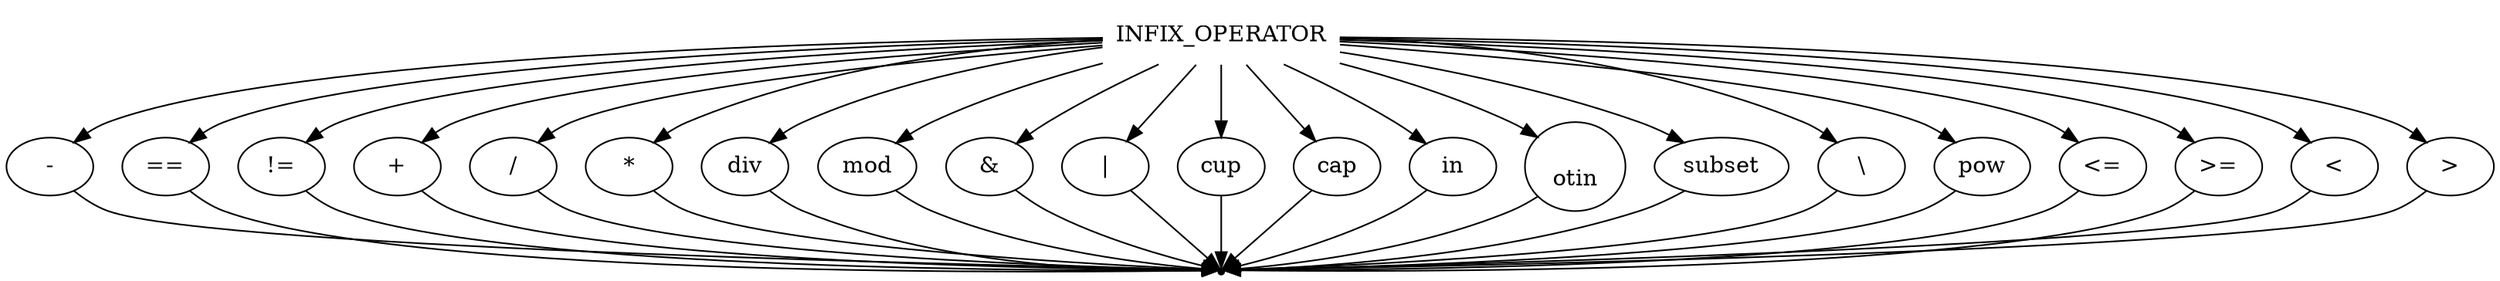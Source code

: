digraph INFIX_OPERATOR {
    start [label=INFIX_OPERATOR shape=plaintext]
    minus [label="-" shape=oval]
    equal [label="==" shape=oval]
    nequal [label="!=" shape=oval]
    plus [label="+" shape=oval]
    divide [label="/" shape=oval]
    mult [label="*" shape=oval]
    div [label="div" shape=oval]
    mod [label="mod" shape=oval]
    and [label="&" shape=oval]
    or [label="|" shape=oval]
    cup [label="\cup" shape=oval]
    cap [label="\cap" shape=oval]
    in [label="\in" shape=oval]
    notin [label="\notin" shape=oval]
    subset [label="\subset" shape=oval]
    differ [label="\\" shape=oval]
    pow [label="pow" shape=oval]
    lesseq [label="<=" shape=oval]
    greq [label=">=" shape=oval]
    less [label="<" shape=oval]
    greater [label=">" shape=oval]
    end [label="" shape=point]
    start -> minus
    start -> equal
    start -> nequal
    start -> plus
    start -> divide
    start -> mult
    start -> div
    start -> mod
    start -> and
    start -> or
    start -> cup
    start -> cap
    start -> in
    start -> notin
    start -> subset
    start -> differ
    start -> pow
    start -> lesseq
    start -> greq
    start -> less
    start -> greater

    minus -> end
    equal -> end
    nequal -> end
    plus -> end
    divide -> end
    mult -> end
    div -> end
    mod -> end
    and -> end
    or -> end
    cup -> end
    cap -> end
    in -> end
    notin -> end
    subset -> end
    differ -> end
    pow -> end
    lesseq -> end
    greq -> end
    less -> end
    greater -> end
}
